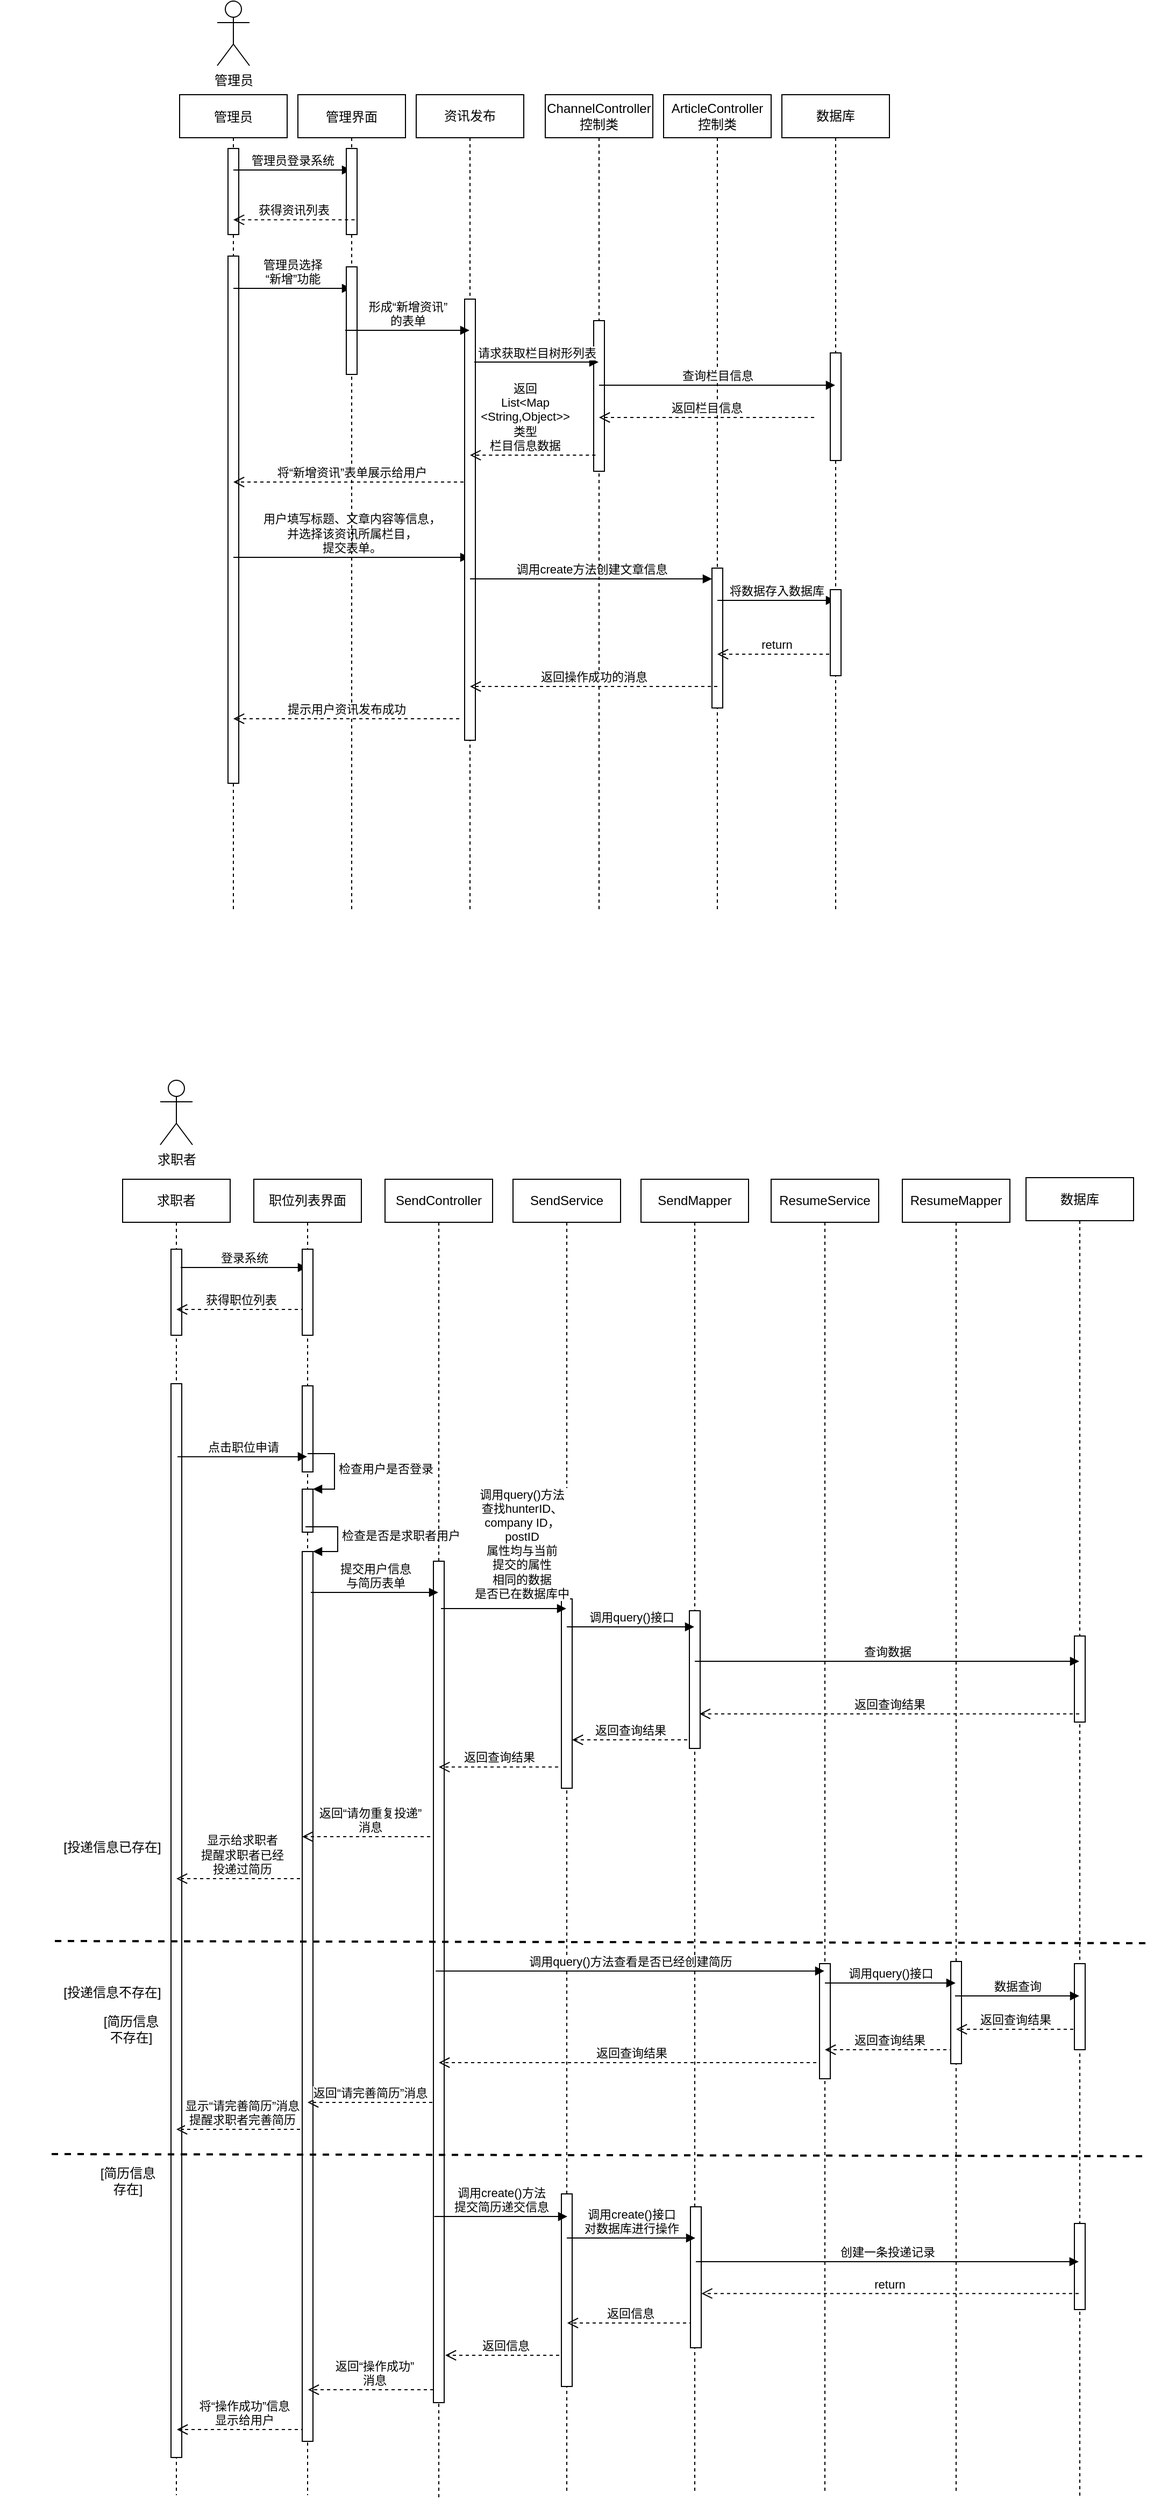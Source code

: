 <mxfile version="18.0.7" type="github">
  <diagram id="kgpKYQtTHZ0yAKxKKP6v" name="Page-1">
    <mxGraphModel dx="1411" dy="1034" grid="0" gridSize="10" guides="1" tooltips="1" connect="1" arrows="1" fold="1" page="0" pageScale="1" pageWidth="850" pageHeight="1100" math="0" shadow="0">
      <root>
        <mxCell id="0" />
        <mxCell id="1" parent="0" />
        <mxCell id="3nuBFxr9cyL0pnOWT2aG-1" value="管理员" style="shape=umlLifeline;perimeter=lifelinePerimeter;container=1;collapsible=0;recursiveResize=0;rounded=0;shadow=0;strokeWidth=1;" parent="1" vertex="1">
          <mxGeometry x="10" y="70" width="100" height="760" as="geometry" />
        </mxCell>
        <mxCell id="zr5AnwlDveNe9Rp0J4vt-6" value="" style="html=1;points=[];perimeter=orthogonalPerimeter;" vertex="1" parent="3nuBFxr9cyL0pnOWT2aG-1">
          <mxGeometry x="45" y="150" width="10" height="490" as="geometry" />
        </mxCell>
        <mxCell id="zr5AnwlDveNe9Rp0J4vt-23" value="" style="html=1;points=[];perimeter=orthogonalPerimeter;" vertex="1" parent="3nuBFxr9cyL0pnOWT2aG-1">
          <mxGeometry x="45" y="50" width="10" height="80" as="geometry" />
        </mxCell>
        <mxCell id="zr5AnwlDveNe9Rp0J4vt-25" value="管理员登录系统" style="html=1;verticalAlign=bottom;endArrow=block;rounded=0;" edge="1" parent="3nuBFxr9cyL0pnOWT2aG-1" target="3nuBFxr9cyL0pnOWT2aG-5">
          <mxGeometry width="80" relative="1" as="geometry">
            <mxPoint x="50" y="70" as="sourcePoint" />
            <mxPoint x="130" y="70" as="targetPoint" />
          </mxGeometry>
        </mxCell>
        <mxCell id="zr5AnwlDveNe9Rp0J4vt-28" value="管理员选择&lt;br&gt;“新增”功能" style="html=1;verticalAlign=bottom;endArrow=block;rounded=0;" edge="1" parent="3nuBFxr9cyL0pnOWT2aG-1" target="3nuBFxr9cyL0pnOWT2aG-5">
          <mxGeometry width="80" relative="1" as="geometry">
            <mxPoint x="50" y="180" as="sourcePoint" />
            <mxPoint x="130" y="180" as="targetPoint" />
          </mxGeometry>
        </mxCell>
        <mxCell id="zr5AnwlDveNe9Rp0J4vt-34" value="用户填写标题、文章内容等信息，&lt;br&gt;并选择该资讯所属栏目，&lt;br&gt;提交表单。" style="html=1;verticalAlign=bottom;endArrow=block;rounded=0;" edge="1" parent="3nuBFxr9cyL0pnOWT2aG-1" target="zr5AnwlDveNe9Rp0J4vt-1">
          <mxGeometry width="80" relative="1" as="geometry">
            <mxPoint x="50" y="430" as="sourcePoint" />
            <mxPoint x="130" y="430" as="targetPoint" />
          </mxGeometry>
        </mxCell>
        <mxCell id="3nuBFxr9cyL0pnOWT2aG-5" value="管理界面" style="shape=umlLifeline;perimeter=lifelinePerimeter;container=1;collapsible=0;recursiveResize=0;rounded=0;shadow=0;strokeWidth=1;" parent="1" vertex="1">
          <mxGeometry x="120" y="70" width="100" height="760" as="geometry" />
        </mxCell>
        <mxCell id="zr5AnwlDveNe9Rp0J4vt-24" value="" style="html=1;points=[];perimeter=orthogonalPerimeter;" vertex="1" parent="3nuBFxr9cyL0pnOWT2aG-5">
          <mxGeometry x="45" y="50" width="10" height="80" as="geometry" />
        </mxCell>
        <mxCell id="zr5AnwlDveNe9Rp0J4vt-27" value="" style="html=1;points=[];perimeter=orthogonalPerimeter;" vertex="1" parent="3nuBFxr9cyL0pnOWT2aG-5">
          <mxGeometry x="45" y="160" width="10" height="100" as="geometry" />
        </mxCell>
        <mxCell id="zr5AnwlDveNe9Rp0J4vt-32" value="将“新增资讯”表单展示给用户" style="html=1;verticalAlign=bottom;endArrow=open;dashed=1;endSize=8;rounded=0;" edge="1" parent="3nuBFxr9cyL0pnOWT2aG-5" target="3nuBFxr9cyL0pnOWT2aG-1">
          <mxGeometry relative="1" as="geometry">
            <mxPoint x="160" y="360" as="sourcePoint" />
            <mxPoint x="80" y="360" as="targetPoint" />
          </mxGeometry>
        </mxCell>
        <mxCell id="zr5AnwlDveNe9Rp0J4vt-40" value="提示用户资讯发布成功" style="html=1;verticalAlign=bottom;endArrow=open;dashed=1;endSize=8;rounded=0;" edge="1" parent="3nuBFxr9cyL0pnOWT2aG-5" target="3nuBFxr9cyL0pnOWT2aG-1">
          <mxGeometry relative="1" as="geometry">
            <mxPoint x="150" y="580" as="sourcePoint" />
            <mxPoint x="70" y="580" as="targetPoint" />
          </mxGeometry>
        </mxCell>
        <mxCell id="zr5AnwlDveNe9Rp0J4vt-1" value="&lt;font style=&quot;vertical-align: inherit;&quot;&gt;&lt;font style=&quot;vertical-align: inherit;&quot;&gt;资讯发布&lt;/font&gt;&lt;/font&gt;" style="shape=umlLifeline;perimeter=lifelinePerimeter;whiteSpace=wrap;html=1;container=1;collapsible=0;recursiveResize=0;outlineConnect=0;" vertex="1" parent="1">
          <mxGeometry x="230" y="70" width="100" height="760" as="geometry" />
        </mxCell>
        <mxCell id="zr5AnwlDveNe9Rp0J4vt-8" value="" style="html=1;points=[];perimeter=orthogonalPerimeter;" vertex="1" parent="zr5AnwlDveNe9Rp0J4vt-1">
          <mxGeometry x="45" y="190" width="10" height="410" as="geometry" />
        </mxCell>
        <mxCell id="zr5AnwlDveNe9Rp0J4vt-35" value="调用create方法创建文章信息" style="html=1;verticalAlign=bottom;endArrow=block;rounded=0;" edge="1" parent="zr5AnwlDveNe9Rp0J4vt-1" target="zr5AnwlDveNe9Rp0J4vt-33">
          <mxGeometry width="80" relative="1" as="geometry">
            <mxPoint x="50" y="450" as="sourcePoint" />
            <mxPoint x="130" y="450" as="targetPoint" />
          </mxGeometry>
        </mxCell>
        <mxCell id="zr5AnwlDveNe9Rp0J4vt-2" value="ArticleController&lt;br&gt;控制类" style="shape=umlLifeline;perimeter=lifelinePerimeter;whiteSpace=wrap;html=1;container=1;collapsible=0;recursiveResize=0;outlineConnect=0;" vertex="1" parent="1">
          <mxGeometry x="460" y="70" width="100" height="760" as="geometry" />
        </mxCell>
        <mxCell id="zr5AnwlDveNe9Rp0J4vt-33" value="" style="html=1;points=[];perimeter=orthogonalPerimeter;" vertex="1" parent="zr5AnwlDveNe9Rp0J4vt-2">
          <mxGeometry x="45" y="440" width="10" height="130" as="geometry" />
        </mxCell>
        <mxCell id="zr5AnwlDveNe9Rp0J4vt-37" value="将数据存入数据库" style="html=1;verticalAlign=bottom;endArrow=block;rounded=0;" edge="1" parent="zr5AnwlDveNe9Rp0J4vt-2" target="zr5AnwlDveNe9Rp0J4vt-5">
          <mxGeometry width="80" relative="1" as="geometry">
            <mxPoint x="50" y="470" as="sourcePoint" />
            <mxPoint x="130" y="470" as="targetPoint" />
          </mxGeometry>
        </mxCell>
        <mxCell id="zr5AnwlDveNe9Rp0J4vt-38" value="return" style="html=1;verticalAlign=bottom;endArrow=open;dashed=1;endSize=8;rounded=0;" edge="1" parent="zr5AnwlDveNe9Rp0J4vt-2" target="zr5AnwlDveNe9Rp0J4vt-2">
          <mxGeometry relative="1" as="geometry">
            <mxPoint x="160" y="520" as="sourcePoint" />
            <mxPoint x="80" y="520" as="targetPoint" />
          </mxGeometry>
        </mxCell>
        <mxCell id="zr5AnwlDveNe9Rp0J4vt-4" value="ChannelController&lt;br&gt;控制类" style="shape=umlLifeline;perimeter=lifelinePerimeter;whiteSpace=wrap;html=1;container=1;collapsible=0;recursiveResize=0;outlineConnect=0;" vertex="1" parent="1">
          <mxGeometry x="350" y="70" width="100" height="760" as="geometry" />
        </mxCell>
        <mxCell id="zr5AnwlDveNe9Rp0J4vt-10" value="" style="html=1;points=[];perimeter=orthogonalPerimeter;" vertex="1" parent="zr5AnwlDveNe9Rp0J4vt-4">
          <mxGeometry x="45" y="210" width="10" height="140" as="geometry" />
        </mxCell>
        <mxCell id="zr5AnwlDveNe9Rp0J4vt-39" value="返回操作成功的消息" style="html=1;verticalAlign=bottom;endArrow=open;dashed=1;endSize=8;rounded=0;" edge="1" parent="zr5AnwlDveNe9Rp0J4vt-4" target="zr5AnwlDveNe9Rp0J4vt-1">
          <mxGeometry relative="1" as="geometry">
            <mxPoint x="160" y="550" as="sourcePoint" />
            <mxPoint x="80" y="550" as="targetPoint" />
          </mxGeometry>
        </mxCell>
        <mxCell id="zr5AnwlDveNe9Rp0J4vt-5" value="数据库" style="shape=umlLifeline;perimeter=lifelinePerimeter;whiteSpace=wrap;html=1;container=1;collapsible=0;recursiveResize=0;outlineConnect=0;" vertex="1" parent="1">
          <mxGeometry x="570" y="70" width="100" height="760" as="geometry" />
        </mxCell>
        <mxCell id="zr5AnwlDveNe9Rp0J4vt-13" value="" style="html=1;points=[];perimeter=orthogonalPerimeter;" vertex="1" parent="zr5AnwlDveNe9Rp0J4vt-5">
          <mxGeometry x="45" y="240" width="10" height="100" as="geometry" />
        </mxCell>
        <mxCell id="zr5AnwlDveNe9Rp0J4vt-36" value="" style="html=1;points=[];perimeter=orthogonalPerimeter;" vertex="1" parent="zr5AnwlDveNe9Rp0J4vt-5">
          <mxGeometry x="45" y="460" width="10" height="80" as="geometry" />
        </mxCell>
        <mxCell id="zr5AnwlDveNe9Rp0J4vt-20" value="请求获取栏目树形列表" style="html=1;verticalAlign=bottom;endArrow=block;rounded=0;exitX=0.54;exitY=0.327;exitDx=0;exitDy=0;exitPerimeter=0;" edge="1" parent="1" source="zr5AnwlDveNe9Rp0J4vt-1" target="zr5AnwlDveNe9Rp0J4vt-4">
          <mxGeometry width="80" relative="1" as="geometry">
            <mxPoint x="170" y="190" as="sourcePoint" />
            <mxPoint x="250" y="200" as="targetPoint" />
          </mxGeometry>
        </mxCell>
        <mxCell id="zr5AnwlDveNe9Rp0J4vt-21" value="查询栏目信息" style="html=1;verticalAlign=bottom;endArrow=block;rounded=0;exitX=0.5;exitY=0.429;exitDx=0;exitDy=0;exitPerimeter=0;" edge="1" parent="1" source="zr5AnwlDveNe9Rp0J4vt-10" target="zr5AnwlDveNe9Rp0J4vt-5">
          <mxGeometry width="80" relative="1" as="geometry">
            <mxPoint x="390" y="200" as="sourcePoint" />
            <mxPoint x="470" y="200" as="targetPoint" />
          </mxGeometry>
        </mxCell>
        <mxCell id="zr5AnwlDveNe9Rp0J4vt-15" value="返回栏目信息" style="html=1;verticalAlign=bottom;endArrow=open;dashed=1;endSize=8;rounded=0;" edge="1" parent="1" target="zr5AnwlDveNe9Rp0J4vt-4">
          <mxGeometry relative="1" as="geometry">
            <mxPoint x="600" y="370" as="sourcePoint" />
            <mxPoint x="530" y="230" as="targetPoint" />
          </mxGeometry>
        </mxCell>
        <mxCell id="zr5AnwlDveNe9Rp0J4vt-16" value="返回&lt;br&gt;List&amp;lt;Map&lt;br&gt;&amp;lt;String,Object&amp;gt;&amp;gt;&lt;br&gt;类型&lt;br&gt;栏目信息数据" style="html=1;verticalAlign=bottom;endArrow=open;dashed=1;endSize=8;rounded=0;exitX=0.167;exitY=0.893;exitDx=0;exitDy=0;exitPerimeter=0;" edge="1" parent="1" source="zr5AnwlDveNe9Rp0J4vt-10" target="zr5AnwlDveNe9Rp0J4vt-1">
          <mxGeometry x="0.123" relative="1" as="geometry">
            <mxPoint x="400" y="390" as="sourcePoint" />
            <mxPoint x="290" y="390" as="targetPoint" />
            <mxPoint as="offset" />
          </mxGeometry>
        </mxCell>
        <mxCell id="zr5AnwlDveNe9Rp0J4vt-26" value="获得资讯列表" style="html=1;verticalAlign=bottom;endArrow=open;dashed=1;endSize=8;rounded=0;exitX=0.527;exitY=0.153;exitDx=0;exitDy=0;exitPerimeter=0;" edge="1" parent="1" source="3nuBFxr9cyL0pnOWT2aG-5" target="3nuBFxr9cyL0pnOWT2aG-1">
          <mxGeometry relative="1" as="geometry">
            <mxPoint x="170" y="170" as="sourcePoint" />
            <mxPoint x="90" y="170" as="targetPoint" />
          </mxGeometry>
        </mxCell>
        <mxCell id="zr5AnwlDveNe9Rp0J4vt-30" value="形成“新增资讯”&lt;br&gt;的表单" style="html=1;verticalAlign=bottom;endArrow=block;rounded=0;exitX=-0.1;exitY=0.59;exitDx=0;exitDy=0;exitPerimeter=0;" edge="1" parent="1" source="zr5AnwlDveNe9Rp0J4vt-27" target="zr5AnwlDveNe9Rp0J4vt-1">
          <mxGeometry width="80" relative="1" as="geometry">
            <mxPoint x="165" y="280" as="sourcePoint" />
            <mxPoint x="245" y="280" as="targetPoint" />
          </mxGeometry>
        </mxCell>
        <mxCell id="zr5AnwlDveNe9Rp0J4vt-41" value="管理员" style="shape=umlActor;verticalLabelPosition=bottom;verticalAlign=top;html=1;" vertex="1" parent="1">
          <mxGeometry x="45" y="-17" width="30" height="60" as="geometry" />
        </mxCell>
        <mxCell id="zr5AnwlDveNe9Rp0J4vt-42" value="求职者" style="shape=umlLifeline;perimeter=lifelinePerimeter;whiteSpace=wrap;html=1;container=1;collapsible=0;recursiveResize=0;outlineConnect=0;" vertex="1" parent="1">
          <mxGeometry x="-43" y="1078" width="100" height="1223" as="geometry" />
        </mxCell>
        <mxCell id="zr5AnwlDveNe9Rp0J4vt-50" value="" style="html=1;points=[];perimeter=orthogonalPerimeter;" vertex="1" parent="zr5AnwlDveNe9Rp0J4vt-42">
          <mxGeometry x="45" y="65" width="10" height="80" as="geometry" />
        </mxCell>
        <mxCell id="zr5AnwlDveNe9Rp0J4vt-52" value="登录系统" style="html=1;verticalAlign=bottom;endArrow=block;rounded=0;" edge="1" parent="zr5AnwlDveNe9Rp0J4vt-42" target="zr5AnwlDveNe9Rp0J4vt-43">
          <mxGeometry width="80" relative="1" as="geometry">
            <mxPoint x="54" y="82" as="sourcePoint" />
            <mxPoint x="134" y="82" as="targetPoint" />
          </mxGeometry>
        </mxCell>
        <mxCell id="zr5AnwlDveNe9Rp0J4vt-53" value="获得职位列表" style="html=1;verticalAlign=bottom;endArrow=open;dashed=1;endSize=8;rounded=0;" edge="1" parent="zr5AnwlDveNe9Rp0J4vt-42" target="zr5AnwlDveNe9Rp0J4vt-42">
          <mxGeometry relative="1" as="geometry">
            <mxPoint x="169" y="121" as="sourcePoint" />
            <mxPoint x="89" y="121" as="targetPoint" />
          </mxGeometry>
        </mxCell>
        <mxCell id="zr5AnwlDveNe9Rp0J4vt-54" value="" style="html=1;points=[];perimeter=orthogonalPerimeter;" vertex="1" parent="zr5AnwlDveNe9Rp0J4vt-42">
          <mxGeometry x="45" y="190" width="10" height="998" as="geometry" />
        </mxCell>
        <mxCell id="zr5AnwlDveNe9Rp0J4vt-93" value="显示给求职者&lt;br&gt;提醒求职者已经&lt;br&gt;投递过简历" style="html=1;verticalAlign=bottom;endArrow=open;dashed=1;endSize=8;rounded=0;strokeWidth=1;" edge="1" parent="zr5AnwlDveNe9Rp0J4vt-42" target="zr5AnwlDveNe9Rp0J4vt-42">
          <mxGeometry relative="1" as="geometry">
            <mxPoint x="171" y="650" as="sourcePoint" />
            <mxPoint x="91" y="650" as="targetPoint" />
          </mxGeometry>
        </mxCell>
        <mxCell id="zr5AnwlDveNe9Rp0J4vt-88" value="[投递信息不存在]" style="text;html=1;strokeColor=none;fillColor=none;align=center;verticalAlign=middle;whiteSpace=wrap;rounded=0;" vertex="1" parent="zr5AnwlDveNe9Rp0J4vt-42">
          <mxGeometry x="-57" y="747" width="95" height="18" as="geometry" />
        </mxCell>
        <mxCell id="zr5AnwlDveNe9Rp0J4vt-105" value="将“操作成功”信息&lt;br&gt;显示给用户" style="html=1;verticalAlign=bottom;endArrow=open;dashed=1;endSize=8;rounded=0;strokeWidth=1;" edge="1" parent="zr5AnwlDveNe9Rp0J4vt-42">
          <mxGeometry relative="1" as="geometry">
            <mxPoint x="175" y="1162" as="sourcePoint" />
            <mxPoint x="50.447" y="1162" as="targetPoint" />
          </mxGeometry>
        </mxCell>
        <mxCell id="zr5AnwlDveNe9Rp0J4vt-122" value="显示“请完善简历”消息&lt;br&gt;提醒求职者完善简历" style="html=1;verticalAlign=bottom;endArrow=open;dashed=1;endSize=8;rounded=0;strokeWidth=1;" edge="1" parent="zr5AnwlDveNe9Rp0J4vt-42" target="zr5AnwlDveNe9Rp0J4vt-42">
          <mxGeometry relative="1" as="geometry">
            <mxPoint x="171" y="883" as="sourcePoint" />
            <mxPoint x="91" y="883" as="targetPoint" />
          </mxGeometry>
        </mxCell>
        <mxCell id="zr5AnwlDveNe9Rp0J4vt-141" value="[简历信息不存在]" style="text;html=1;strokeColor=none;fillColor=none;align=center;verticalAlign=middle;whiteSpace=wrap;rounded=0;" vertex="1" parent="zr5AnwlDveNe9Rp0J4vt-42">
          <mxGeometry x="-22" y="775" width="60" height="30" as="geometry" />
        </mxCell>
        <mxCell id="zr5AnwlDveNe9Rp0J4vt-43" value="职位列表界面" style="shape=umlLifeline;perimeter=lifelinePerimeter;whiteSpace=wrap;html=1;container=1;collapsible=0;recursiveResize=0;outlineConnect=0;" vertex="1" parent="1">
          <mxGeometry x="79" y="1078" width="100" height="1223" as="geometry" />
        </mxCell>
        <mxCell id="zr5AnwlDveNe9Rp0J4vt-51" value="" style="html=1;points=[];perimeter=orthogonalPerimeter;" vertex="1" parent="zr5AnwlDveNe9Rp0J4vt-43">
          <mxGeometry x="45" y="65" width="10" height="80" as="geometry" />
        </mxCell>
        <mxCell id="zr5AnwlDveNe9Rp0J4vt-60" value="" style="html=1;points=[];perimeter=orthogonalPerimeter;" vertex="1" parent="zr5AnwlDveNe9Rp0J4vt-43">
          <mxGeometry x="45" y="192" width="10" height="80" as="geometry" />
        </mxCell>
        <mxCell id="zr5AnwlDveNe9Rp0J4vt-65" value="" style="html=1;points=[];perimeter=orthogonalPerimeter;" vertex="1" parent="zr5AnwlDveNe9Rp0J4vt-43">
          <mxGeometry x="45" y="288" width="10" height="40" as="geometry" />
        </mxCell>
        <mxCell id="zr5AnwlDveNe9Rp0J4vt-66" value="检查用户是否登录" style="edgeStyle=orthogonalEdgeStyle;html=1;align=left;spacingLeft=2;endArrow=block;rounded=0;entryX=1;entryY=0;" edge="1" target="zr5AnwlDveNe9Rp0J4vt-65" parent="zr5AnwlDveNe9Rp0J4vt-43">
          <mxGeometry relative="1" as="geometry">
            <mxPoint x="50" y="255" as="sourcePoint" />
            <Array as="points">
              <mxPoint x="75" y="255" />
            </Array>
          </mxGeometry>
        </mxCell>
        <mxCell id="zr5AnwlDveNe9Rp0J4vt-69" value="" style="html=1;points=[];perimeter=orthogonalPerimeter;" vertex="1" parent="zr5AnwlDveNe9Rp0J4vt-43">
          <mxGeometry x="45" y="346" width="10" height="827" as="geometry" />
        </mxCell>
        <mxCell id="zr5AnwlDveNe9Rp0J4vt-70" value="检查是否是求职者用户" style="edgeStyle=orthogonalEdgeStyle;html=1;align=left;spacingLeft=2;endArrow=block;rounded=0;entryX=1;entryY=0;" edge="1" target="zr5AnwlDveNe9Rp0J4vt-69" parent="zr5AnwlDveNe9Rp0J4vt-43">
          <mxGeometry relative="1" as="geometry">
            <mxPoint x="48" y="323" as="sourcePoint" />
            <Array as="points">
              <mxPoint x="78" y="323" />
            </Array>
          </mxGeometry>
        </mxCell>
        <mxCell id="zr5AnwlDveNe9Rp0J4vt-92" value="返回“请勿重复投递”&lt;br&gt;消息" style="html=1;verticalAlign=bottom;endArrow=open;dashed=1;endSize=8;rounded=0;strokeWidth=1;" edge="1" parent="zr5AnwlDveNe9Rp0J4vt-43">
          <mxGeometry relative="1" as="geometry">
            <mxPoint x="170" y="611" as="sourcePoint" />
            <mxPoint x="45" y="611" as="targetPoint" />
          </mxGeometry>
        </mxCell>
        <mxCell id="zr5AnwlDveNe9Rp0J4vt-104" value="返回“操作成功”&lt;br&gt;消息" style="html=1;verticalAlign=bottom;endArrow=open;dashed=1;endSize=8;rounded=0;strokeWidth=1;" edge="1" parent="zr5AnwlDveNe9Rp0J4vt-43">
          <mxGeometry relative="1" as="geometry">
            <mxPoint x="173" y="1125" as="sourcePoint" />
            <mxPoint x="50.447" y="1125" as="targetPoint" />
          </mxGeometry>
        </mxCell>
        <mxCell id="zr5AnwlDveNe9Rp0J4vt-45" value="SendController" style="shape=umlLifeline;perimeter=lifelinePerimeter;whiteSpace=wrap;html=1;container=1;collapsible=0;recursiveResize=0;outlineConnect=0;" vertex="1" parent="1">
          <mxGeometry x="201" y="1078" width="100" height="1226" as="geometry" />
        </mxCell>
        <mxCell id="zr5AnwlDveNe9Rp0J4vt-71" value="" style="html=1;points=[];perimeter=orthogonalPerimeter;" vertex="1" parent="zr5AnwlDveNe9Rp0J4vt-45">
          <mxGeometry x="45" y="355" width="10" height="782" as="geometry" />
        </mxCell>
        <mxCell id="zr5AnwlDveNe9Rp0J4vt-103" value="返回信息" style="html=1;verticalAlign=bottom;endArrow=open;dashed=1;endSize=8;rounded=0;strokeWidth=1;" edge="1" parent="zr5AnwlDveNe9Rp0J4vt-45">
          <mxGeometry relative="1" as="geometry">
            <mxPoint x="168" y="1093" as="sourcePoint" />
            <mxPoint x="56" y="1093" as="targetPoint" />
          </mxGeometry>
        </mxCell>
        <mxCell id="zr5AnwlDveNe9Rp0J4vt-46" value="求职者" style="shape=umlActor;verticalLabelPosition=bottom;verticalAlign=top;html=1;" vertex="1" parent="1">
          <mxGeometry x="-8" y="986" width="30" height="60" as="geometry" />
        </mxCell>
        <mxCell id="zr5AnwlDveNe9Rp0J4vt-47" value="SendService" style="shape=umlLifeline;perimeter=lifelinePerimeter;whiteSpace=wrap;html=1;container=1;collapsible=0;recursiveResize=0;outlineConnect=0;" vertex="1" parent="1">
          <mxGeometry x="320" y="1078" width="100" height="1221" as="geometry" />
        </mxCell>
        <mxCell id="zr5AnwlDveNe9Rp0J4vt-73" value="" style="html=1;points=[];perimeter=orthogonalPerimeter;" vertex="1" parent="zr5AnwlDveNe9Rp0J4vt-47">
          <mxGeometry x="45" y="390" width="10" height="176" as="geometry" />
        </mxCell>
        <mxCell id="zr5AnwlDveNe9Rp0J4vt-80" value="返回查询结果" style="html=1;verticalAlign=bottom;endArrow=open;dashed=1;endSize=8;rounded=0;" edge="1" parent="zr5AnwlDveNe9Rp0J4vt-47" target="zr5AnwlDveNe9Rp0J4vt-73">
          <mxGeometry relative="1" as="geometry">
            <mxPoint x="162" y="521" as="sourcePoint" />
            <mxPoint x="82" y="521" as="targetPoint" />
          </mxGeometry>
        </mxCell>
        <mxCell id="zr5AnwlDveNe9Rp0J4vt-95" value="" style="html=1;points=[];perimeter=orthogonalPerimeter;" vertex="1" parent="zr5AnwlDveNe9Rp0J4vt-47">
          <mxGeometry x="45" y="943" width="10" height="179" as="geometry" />
        </mxCell>
        <mxCell id="zr5AnwlDveNe9Rp0J4vt-102" value="返回信息" style="html=1;verticalAlign=bottom;endArrow=open;dashed=1;endSize=8;rounded=0;strokeWidth=1;" edge="1" parent="zr5AnwlDveNe9Rp0J4vt-47">
          <mxGeometry relative="1" as="geometry">
            <mxPoint x="167" y="1063" as="sourcePoint" />
            <mxPoint x="50.447" y="1063" as="targetPoint" />
          </mxGeometry>
        </mxCell>
        <mxCell id="zr5AnwlDveNe9Rp0J4vt-48" value="SendMapper" style="shape=umlLifeline;perimeter=lifelinePerimeter;whiteSpace=wrap;html=1;container=1;collapsible=0;recursiveResize=0;outlineConnect=0;" vertex="1" parent="1">
          <mxGeometry x="439" y="1078" width="100" height="1222" as="geometry" />
        </mxCell>
        <mxCell id="zr5AnwlDveNe9Rp0J4vt-75" value="" style="html=1;points=[];perimeter=orthogonalPerimeter;" vertex="1" parent="zr5AnwlDveNe9Rp0J4vt-48">
          <mxGeometry x="45" y="401" width="10" height="128" as="geometry" />
        </mxCell>
        <mxCell id="zr5AnwlDveNe9Rp0J4vt-97" value="" style="html=1;points=[];perimeter=orthogonalPerimeter;" vertex="1" parent="zr5AnwlDveNe9Rp0J4vt-48">
          <mxGeometry x="46" y="955" width="10" height="131" as="geometry" />
        </mxCell>
        <mxCell id="zr5AnwlDveNe9Rp0J4vt-119" value="返回查询结果" style="html=1;verticalAlign=bottom;endArrow=open;dashed=1;endSize=8;rounded=0;strokeWidth=1;" edge="1" parent="zr5AnwlDveNe9Rp0J4vt-48" target="zr5AnwlDveNe9Rp0J4vt-45">
          <mxGeometry relative="1" as="geometry">
            <mxPoint x="169" y="821" as="sourcePoint" />
            <mxPoint x="89" y="821" as="targetPoint" />
          </mxGeometry>
        </mxCell>
        <mxCell id="zr5AnwlDveNe9Rp0J4vt-49" value="数据库" style="shape=umlLifeline;perimeter=lifelinePerimeter;whiteSpace=wrap;html=1;container=1;collapsible=0;recursiveResize=0;outlineConnect=0;" vertex="1" parent="1">
          <mxGeometry x="797" y="1076.5" width="100" height="1226" as="geometry" />
        </mxCell>
        <mxCell id="zr5AnwlDveNe9Rp0J4vt-77" value="" style="html=1;points=[];perimeter=orthogonalPerimeter;" vertex="1" parent="zr5AnwlDveNe9Rp0J4vt-49">
          <mxGeometry x="45" y="426" width="10" height="80" as="geometry" />
        </mxCell>
        <mxCell id="zr5AnwlDveNe9Rp0J4vt-99" value="" style="html=1;points=[];perimeter=orthogonalPerimeter;" vertex="1" parent="zr5AnwlDveNe9Rp0J4vt-49">
          <mxGeometry x="45" y="972" width="10" height="80" as="geometry" />
        </mxCell>
        <mxCell id="zr5AnwlDveNe9Rp0J4vt-115" value="" style="html=1;points=[];perimeter=orthogonalPerimeter;" vertex="1" parent="zr5AnwlDveNe9Rp0J4vt-49">
          <mxGeometry x="45" y="730.5" width="10" height="80" as="geometry" />
        </mxCell>
        <mxCell id="zr5AnwlDveNe9Rp0J4vt-138" value="" style="endArrow=none;html=1;rounded=0;dashed=1;strokeWidth=2;" edge="1" parent="zr5AnwlDveNe9Rp0J4vt-49">
          <mxGeometry relative="1" as="geometry">
            <mxPoint x="-906" y="907.5" as="sourcePoint" />
            <mxPoint x="113" y="909.5" as="targetPoint" />
          </mxGeometry>
        </mxCell>
        <mxCell id="zr5AnwlDveNe9Rp0J4vt-139" value="" style="resizable=0;html=1;align=left;verticalAlign=bottom;" connectable="0" vertex="1" parent="zr5AnwlDveNe9Rp0J4vt-138">
          <mxGeometry x="-1" relative="1" as="geometry">
            <mxPoint x="-47" y="13" as="offset" />
          </mxGeometry>
        </mxCell>
        <mxCell id="zr5AnwlDveNe9Rp0J4vt-140" value="" style="resizable=0;html=1;align=right;verticalAlign=bottom;" connectable="0" vertex="1" parent="zr5AnwlDveNe9Rp0J4vt-138">
          <mxGeometry x="1" relative="1" as="geometry" />
        </mxCell>
        <mxCell id="zr5AnwlDveNe9Rp0J4vt-59" value="点击职位申请" style="html=1;verticalAlign=bottom;endArrow=block;rounded=0;exitX=0.6;exitY=0.068;exitDx=0;exitDy=0;exitPerimeter=0;" edge="1" parent="1" source="zr5AnwlDveNe9Rp0J4vt-54" target="zr5AnwlDveNe9Rp0J4vt-43">
          <mxGeometry width="80" relative="1" as="geometry">
            <mxPoint x="8" y="1301" as="sourcePoint" />
            <mxPoint x="88" y="1301" as="targetPoint" />
          </mxGeometry>
        </mxCell>
        <mxCell id="zr5AnwlDveNe9Rp0J4vt-72" value="提交用户信息&lt;br&gt;与简历表单" style="html=1;verticalAlign=bottom;endArrow=block;rounded=0;" edge="1" parent="1" target="zr5AnwlDveNe9Rp0J4vt-45">
          <mxGeometry width="80" relative="1" as="geometry">
            <mxPoint x="132" y="1462" as="sourcePoint" />
            <mxPoint x="206" y="1453" as="targetPoint" />
          </mxGeometry>
        </mxCell>
        <mxCell id="zr5AnwlDveNe9Rp0J4vt-74" value="调用query()方法&lt;br&gt;查找hunterID、&lt;br&gt;company ID，&lt;br&gt;postID&lt;br&gt;属性均与当前&lt;br&gt;提交的属性&lt;br&gt;相同的数据&lt;br&gt;是否已在数据库中" style="html=1;verticalAlign=bottom;endArrow=block;rounded=0;" edge="1" parent="1" target="zr5AnwlDveNe9Rp0J4vt-47">
          <mxGeometry x="0.288" y="5" width="80" relative="1" as="geometry">
            <mxPoint x="253" y="1477" as="sourcePoint" />
            <mxPoint x="332" y="1476" as="targetPoint" />
            <mxPoint as="offset" />
          </mxGeometry>
        </mxCell>
        <mxCell id="zr5AnwlDveNe9Rp0J4vt-76" value="调用query()接口" style="html=1;verticalAlign=bottom;endArrow=block;rounded=0;" edge="1" parent="1" target="zr5AnwlDveNe9Rp0J4vt-48">
          <mxGeometry width="80" relative="1" as="geometry">
            <mxPoint x="370" y="1494" as="sourcePoint" />
            <mxPoint x="450" y="1493" as="targetPoint" />
          </mxGeometry>
        </mxCell>
        <mxCell id="zr5AnwlDveNe9Rp0J4vt-78" value="查询数据" style="html=1;verticalAlign=bottom;endArrow=block;rounded=0;" edge="1" parent="1" target="zr5AnwlDveNe9Rp0J4vt-49">
          <mxGeometry width="80" relative="1" as="geometry">
            <mxPoint x="489" y="1526" as="sourcePoint" />
            <mxPoint x="566" y="1523" as="targetPoint" />
          </mxGeometry>
        </mxCell>
        <mxCell id="zr5AnwlDveNe9Rp0J4vt-79" value="返回查询结果" style="html=1;verticalAlign=bottom;endArrow=open;dashed=1;endSize=8;rounded=0;entryX=0.933;entryY=0.749;entryDx=0;entryDy=0;entryPerimeter=0;" edge="1" parent="1" source="zr5AnwlDveNe9Rp0J4vt-49" target="zr5AnwlDveNe9Rp0J4vt-75">
          <mxGeometry relative="1" as="geometry">
            <mxPoint x="607" y="1575" as="sourcePoint" />
            <mxPoint x="522" y="1566" as="targetPoint" />
          </mxGeometry>
        </mxCell>
        <mxCell id="zr5AnwlDveNe9Rp0J4vt-81" value="返回查询结果" style="html=1;verticalAlign=bottom;endArrow=open;dashed=1;endSize=8;rounded=0;exitX=-0.3;exitY=0.888;exitDx=0;exitDy=0;exitPerimeter=0;" edge="1" parent="1" source="zr5AnwlDveNe9Rp0J4vt-73" target="zr5AnwlDveNe9Rp0J4vt-45">
          <mxGeometry relative="1" as="geometry">
            <mxPoint x="364" y="1625" as="sourcePoint" />
            <mxPoint x="284" y="1625" as="targetPoint" />
          </mxGeometry>
        </mxCell>
        <mxCell id="zr5AnwlDveNe9Rp0J4vt-84" value="" style="endArrow=none;html=1;rounded=0;dashed=1;strokeWidth=2;" edge="1" parent="1">
          <mxGeometry relative="1" as="geometry">
            <mxPoint x="-106" y="1786" as="sourcePoint" />
            <mxPoint x="913" y="1788" as="targetPoint" />
          </mxGeometry>
        </mxCell>
        <mxCell id="zr5AnwlDveNe9Rp0J4vt-85" value="" style="resizable=0;html=1;align=left;verticalAlign=bottom;" connectable="0" vertex="1" parent="zr5AnwlDveNe9Rp0J4vt-84">
          <mxGeometry x="-1" relative="1" as="geometry">
            <mxPoint x="-47" y="13" as="offset" />
          </mxGeometry>
        </mxCell>
        <mxCell id="zr5AnwlDveNe9Rp0J4vt-86" value="" style="resizable=0;html=1;align=right;verticalAlign=bottom;" connectable="0" vertex="1" parent="zr5AnwlDveNe9Rp0J4vt-84">
          <mxGeometry x="1" relative="1" as="geometry" />
        </mxCell>
        <mxCell id="zr5AnwlDveNe9Rp0J4vt-87" value="[投递信息已存在]" style="text;html=1;strokeColor=none;fillColor=none;align=center;verticalAlign=middle;whiteSpace=wrap;rounded=0;" vertex="1" parent="1">
          <mxGeometry x="-106" y="1695" width="107" height="7" as="geometry" />
        </mxCell>
        <mxCell id="zr5AnwlDveNe9Rp0J4vt-96" value="调用create()方法&lt;br&gt;提交简历递交信息" style="html=1;verticalAlign=bottom;endArrow=block;rounded=0;strokeWidth=1;exitX=-0.023;exitY=0.683;exitDx=0;exitDy=0;exitPerimeter=0;" edge="1" parent="1">
          <mxGeometry width="80" relative="1" as="geometry">
            <mxPoint x="246.77" y="2042.019" as="sourcePoint" />
            <mxPoint x="370.5" y="2042.019" as="targetPoint" />
          </mxGeometry>
        </mxCell>
        <mxCell id="zr5AnwlDveNe9Rp0J4vt-98" value="调用create()接口&lt;br&gt;对数据库进行操作" style="html=1;verticalAlign=bottom;endArrow=block;rounded=0;strokeWidth=1;" edge="1" parent="1">
          <mxGeometry width="80" relative="1" as="geometry">
            <mxPoint x="370" y="2062" as="sourcePoint" />
            <mxPoint x="489.5" y="2062" as="targetPoint" />
          </mxGeometry>
        </mxCell>
        <mxCell id="zr5AnwlDveNe9Rp0J4vt-100" value="创建一条投递记录" style="html=1;verticalAlign=bottom;endArrow=block;rounded=0;strokeWidth=1;" edge="1" parent="1">
          <mxGeometry width="80" relative="1" as="geometry">
            <mxPoint x="490" y="2084" as="sourcePoint" />
            <mxPoint x="845.95" y="2084" as="targetPoint" />
          </mxGeometry>
        </mxCell>
        <mxCell id="zr5AnwlDveNe9Rp0J4vt-107" value="ResumeService" style="shape=umlLifeline;perimeter=lifelinePerimeter;whiteSpace=wrap;html=1;container=1;collapsible=0;recursiveResize=0;outlineConnect=0;" vertex="1" parent="1">
          <mxGeometry x="560" y="1078" width="100" height="1220" as="geometry" />
        </mxCell>
        <mxCell id="zr5AnwlDveNe9Rp0J4vt-109" value="" style="html=1;points=[];perimeter=orthogonalPerimeter;" vertex="1" parent="zr5AnwlDveNe9Rp0J4vt-107">
          <mxGeometry x="45" y="729" width="10" height="107" as="geometry" />
        </mxCell>
        <mxCell id="zr5AnwlDveNe9Rp0J4vt-118" value="返回查询结果" style="html=1;verticalAlign=bottom;endArrow=open;dashed=1;endSize=8;rounded=0;strokeWidth=1;" edge="1" parent="zr5AnwlDveNe9Rp0J4vt-107" target="zr5AnwlDveNe9Rp0J4vt-107">
          <mxGeometry relative="1" as="geometry">
            <mxPoint x="169" y="809" as="sourcePoint" />
            <mxPoint x="89" y="809" as="targetPoint" />
          </mxGeometry>
        </mxCell>
        <mxCell id="zr5AnwlDveNe9Rp0J4vt-108" value="ResumeMapper" style="shape=umlLifeline;perimeter=lifelinePerimeter;whiteSpace=wrap;html=1;container=1;collapsible=0;recursiveResize=0;outlineConnect=0;" vertex="1" parent="1">
          <mxGeometry x="682" y="1078" width="100" height="1220" as="geometry" />
        </mxCell>
        <mxCell id="zr5AnwlDveNe9Rp0J4vt-113" value="" style="html=1;points=[];perimeter=orthogonalPerimeter;" vertex="1" parent="zr5AnwlDveNe9Rp0J4vt-108">
          <mxGeometry x="45" y="727" width="10" height="95" as="geometry" />
        </mxCell>
        <mxCell id="zr5AnwlDveNe9Rp0J4vt-116" value="数据查询" style="html=1;verticalAlign=bottom;endArrow=block;rounded=0;strokeWidth=1;" edge="1" parent="zr5AnwlDveNe9Rp0J4vt-108" target="zr5AnwlDveNe9Rp0J4vt-49">
          <mxGeometry width="80" relative="1" as="geometry">
            <mxPoint x="49" y="759" as="sourcePoint" />
            <mxPoint x="129" y="759" as="targetPoint" />
          </mxGeometry>
        </mxCell>
        <mxCell id="zr5AnwlDveNe9Rp0J4vt-117" value="返回查询结果" style="html=1;verticalAlign=bottom;endArrow=open;dashed=1;endSize=8;rounded=0;strokeWidth=1;" edge="1" parent="zr5AnwlDveNe9Rp0J4vt-108" target="zr5AnwlDveNe9Rp0J4vt-108">
          <mxGeometry relative="1" as="geometry">
            <mxPoint x="159" y="790" as="sourcePoint" />
            <mxPoint x="79" y="790" as="targetPoint" />
          </mxGeometry>
        </mxCell>
        <mxCell id="zr5AnwlDveNe9Rp0J4vt-101" value="return" style="html=1;verticalAlign=bottom;endArrow=open;dashed=1;endSize=8;rounded=0;strokeWidth=1;entryX=1.019;entryY=0.615;entryDx=0;entryDy=0;entryPerimeter=0;" edge="1" parent="1" target="zr5AnwlDveNe9Rp0J4vt-97">
          <mxGeometry relative="1" as="geometry">
            <mxPoint x="845.95" y="2113.565" as="sourcePoint" />
            <mxPoint x="525" y="2115" as="targetPoint" />
          </mxGeometry>
        </mxCell>
        <mxCell id="zr5AnwlDveNe9Rp0J4vt-112" value="调用query()方法查看是否已经创建简历" style="html=1;verticalAlign=bottom;endArrow=block;rounded=0;strokeWidth=1;exitX=0.211;exitY=0.487;exitDx=0;exitDy=0;exitPerimeter=0;" edge="1" parent="1" source="zr5AnwlDveNe9Rp0J4vt-71" target="zr5AnwlDveNe9Rp0J4vt-107">
          <mxGeometry width="80" relative="1" as="geometry">
            <mxPoint x="366.87" y="1821.24" as="sourcePoint" />
            <mxPoint x="454" y="1823" as="targetPoint" />
          </mxGeometry>
        </mxCell>
        <mxCell id="zr5AnwlDveNe9Rp0J4vt-114" value="调用query()接口" style="html=1;verticalAlign=bottom;endArrow=block;rounded=0;strokeWidth=1;" edge="1" parent="1" target="zr5AnwlDveNe9Rp0J4vt-108">
          <mxGeometry width="80" relative="1" as="geometry">
            <mxPoint x="610" y="1825" as="sourcePoint" />
            <mxPoint x="692" y="1826" as="targetPoint" />
          </mxGeometry>
        </mxCell>
        <mxCell id="zr5AnwlDveNe9Rp0J4vt-120" value="返回“请完善简历”消息" style="html=1;verticalAlign=bottom;endArrow=open;dashed=1;endSize=8;rounded=0;strokeWidth=1;" edge="1" parent="1" target="zr5AnwlDveNe9Rp0J4vt-43">
          <mxGeometry relative="1" as="geometry">
            <mxPoint x="245" y="1936" as="sourcePoint" />
            <mxPoint x="172" y="1923" as="targetPoint" />
          </mxGeometry>
        </mxCell>
        <mxCell id="zr5AnwlDveNe9Rp0J4vt-142" value="[简历信息存在]" style="text;html=1;strokeColor=none;fillColor=none;align=center;verticalAlign=middle;whiteSpace=wrap;rounded=0;" vertex="1" parent="1">
          <mxGeometry x="-68" y="1994" width="60" height="30" as="geometry" />
        </mxCell>
      </root>
    </mxGraphModel>
  </diagram>
</mxfile>
